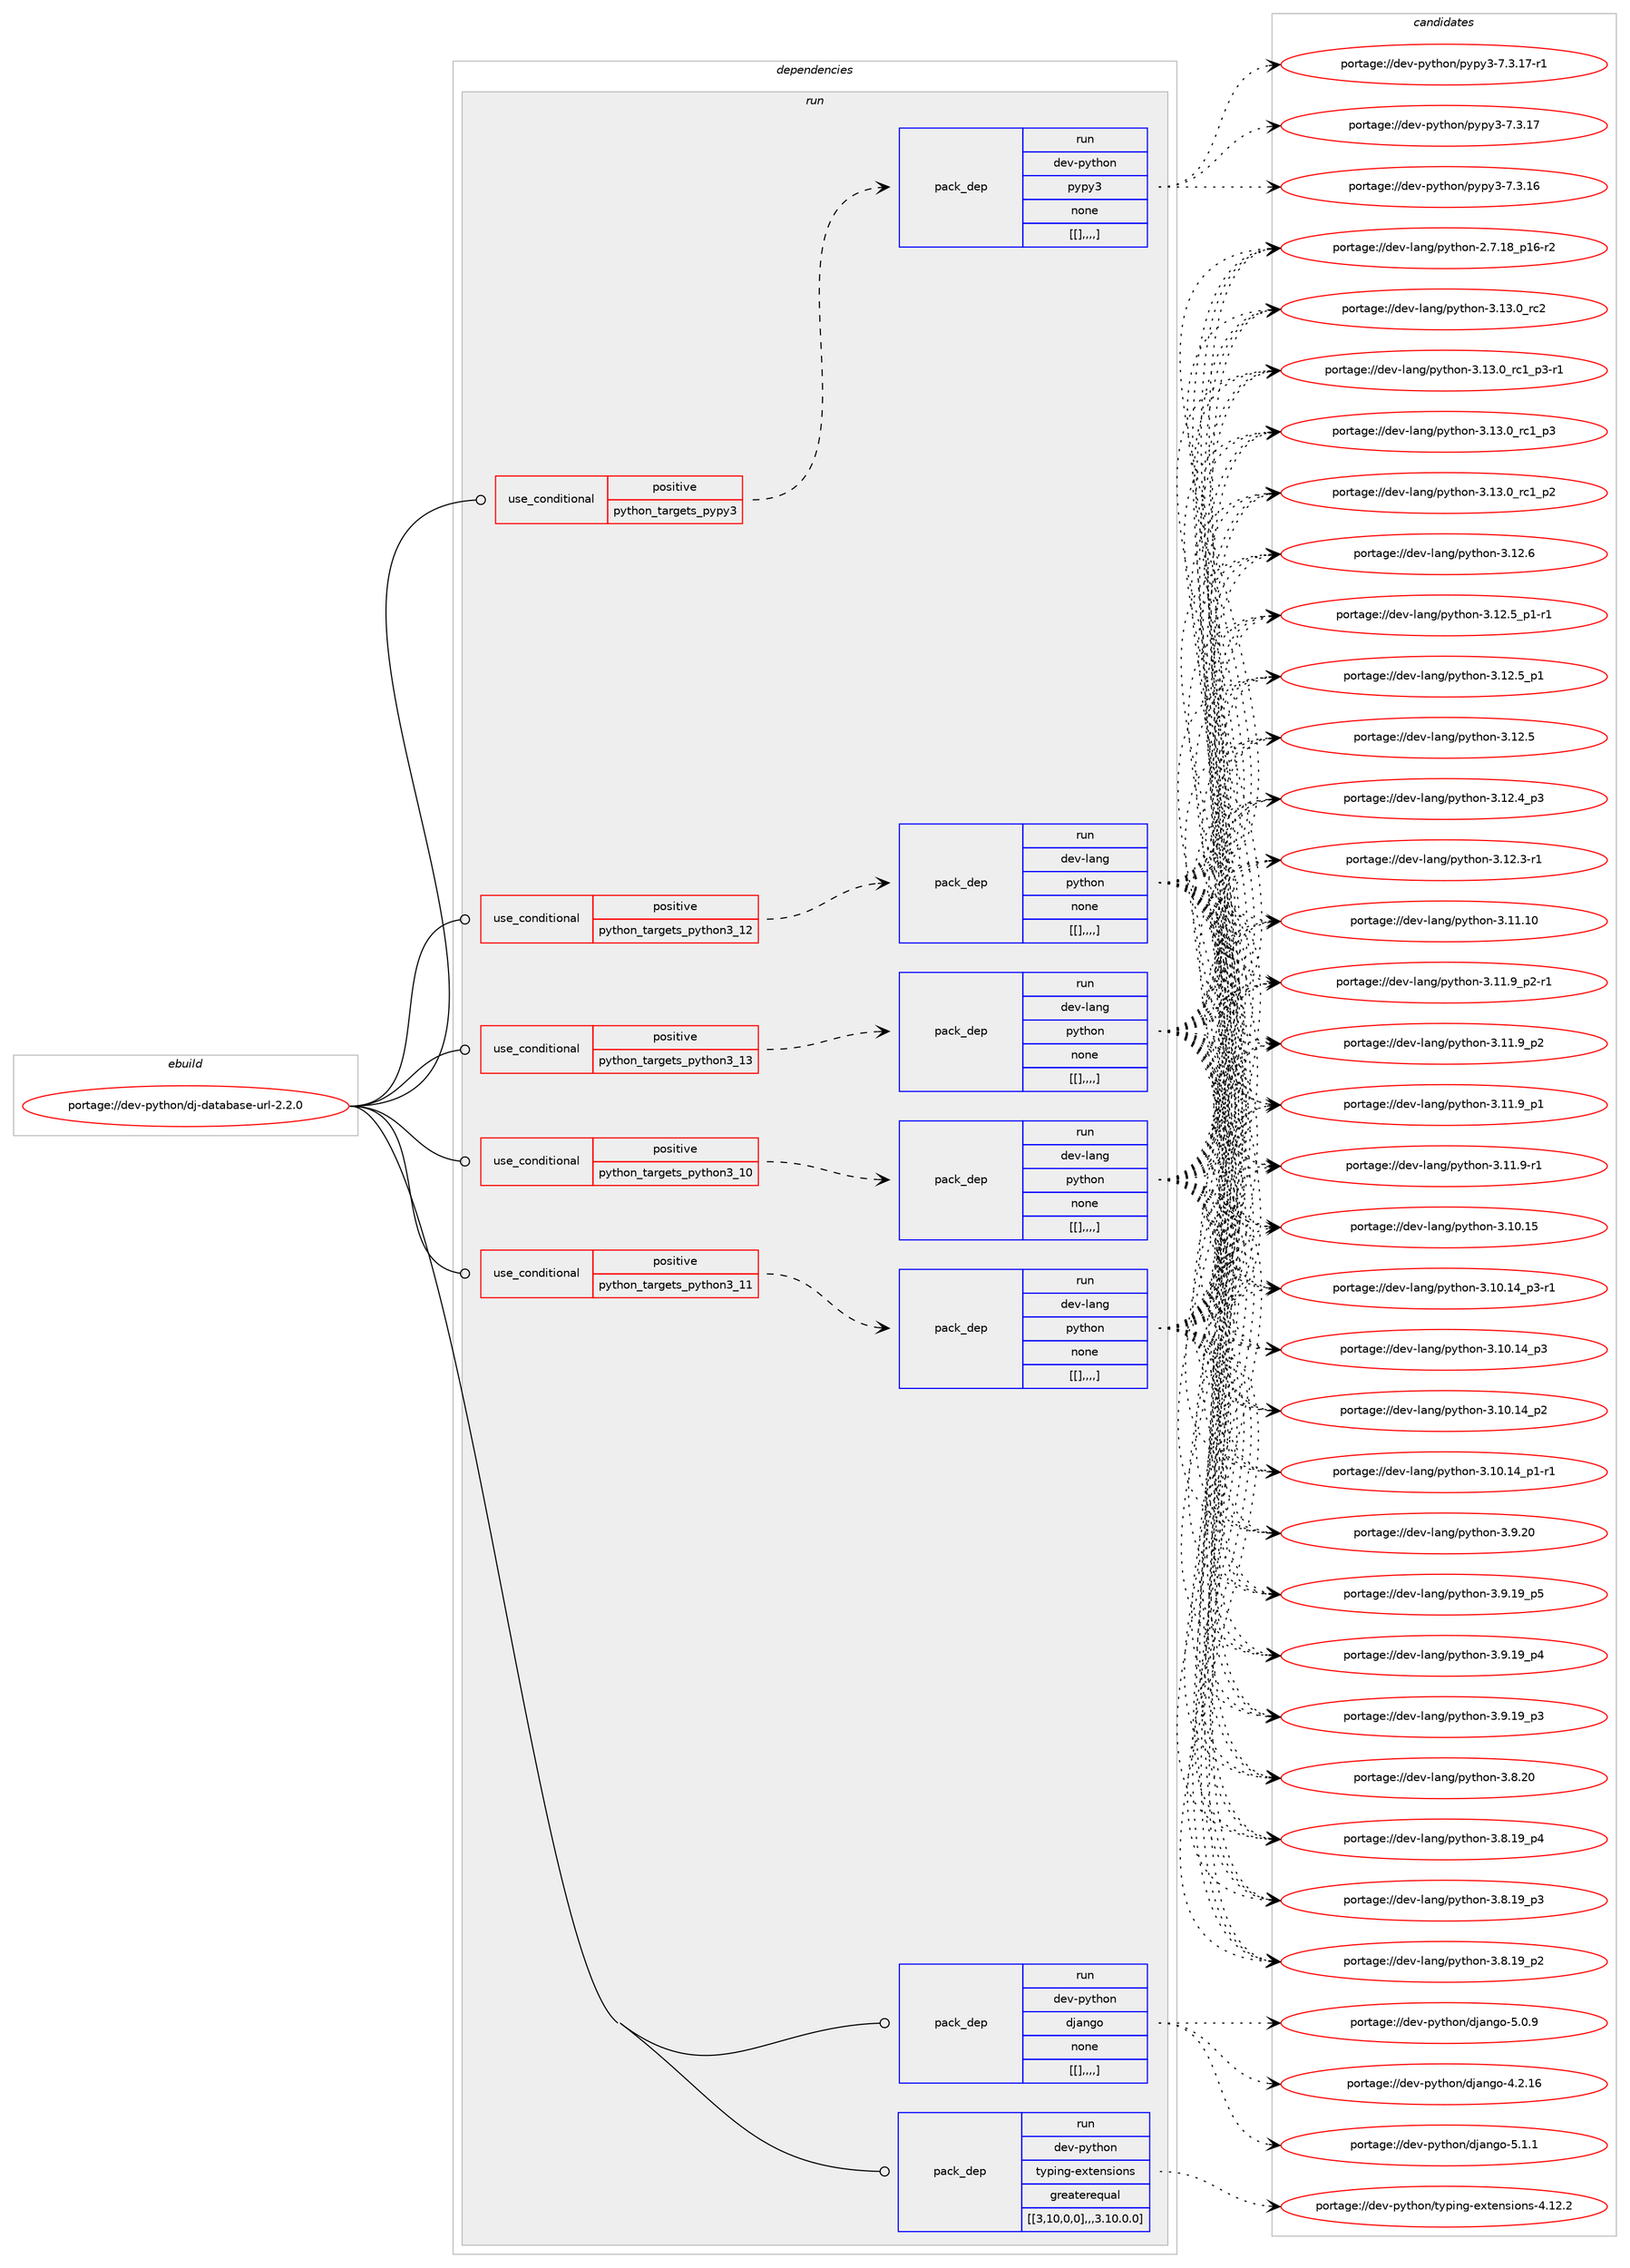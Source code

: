digraph prolog {

# *************
# Graph options
# *************

newrank=true;
concentrate=true;
compound=true;
graph [rankdir=LR,fontname=Helvetica,fontsize=10,ranksep=1.5];#, ranksep=2.5, nodesep=0.2];
edge  [arrowhead=vee];
node  [fontname=Helvetica,fontsize=10];

# **********
# The ebuild
# **********

subgraph cluster_leftcol {
color=gray;
label=<<i>ebuild</i>>;
id [label="portage://dev-python/dj-database-url-2.2.0", color=red, width=4, href="../dev-python/dj-database-url-2.2.0.svg"];
}

# ****************
# The dependencies
# ****************

subgraph cluster_midcol {
color=gray;
label=<<i>dependencies</i>>;
subgraph cluster_compile {
fillcolor="#eeeeee";
style=filled;
label=<<i>compile</i>>;
}
subgraph cluster_compileandrun {
fillcolor="#eeeeee";
style=filled;
label=<<i>compile and run</i>>;
}
subgraph cluster_run {
fillcolor="#eeeeee";
style=filled;
label=<<i>run</i>>;
subgraph cond32852 {
dependency145994 [label=<<TABLE BORDER="0" CELLBORDER="1" CELLSPACING="0" CELLPADDING="4"><TR><TD ROWSPAN="3" CELLPADDING="10">use_conditional</TD></TR><TR><TD>positive</TD></TR><TR><TD>python_targets_pypy3</TD></TR></TABLE>>, shape=none, color=red];
subgraph pack111926 {
dependency145995 [label=<<TABLE BORDER="0" CELLBORDER="1" CELLSPACING="0" CELLPADDING="4" WIDTH="220"><TR><TD ROWSPAN="6" CELLPADDING="30">pack_dep</TD></TR><TR><TD WIDTH="110">run</TD></TR><TR><TD>dev-python</TD></TR><TR><TD>pypy3</TD></TR><TR><TD>none</TD></TR><TR><TD>[[],,,,]</TD></TR></TABLE>>, shape=none, color=blue];
}
dependency145994:e -> dependency145995:w [weight=20,style="dashed",arrowhead="vee"];
}
id:e -> dependency145994:w [weight=20,style="solid",arrowhead="odot"];
subgraph cond32853 {
dependency145996 [label=<<TABLE BORDER="0" CELLBORDER="1" CELLSPACING="0" CELLPADDING="4"><TR><TD ROWSPAN="3" CELLPADDING="10">use_conditional</TD></TR><TR><TD>positive</TD></TR><TR><TD>python_targets_python3_10</TD></TR></TABLE>>, shape=none, color=red];
subgraph pack111927 {
dependency145997 [label=<<TABLE BORDER="0" CELLBORDER="1" CELLSPACING="0" CELLPADDING="4" WIDTH="220"><TR><TD ROWSPAN="6" CELLPADDING="30">pack_dep</TD></TR><TR><TD WIDTH="110">run</TD></TR><TR><TD>dev-lang</TD></TR><TR><TD>python</TD></TR><TR><TD>none</TD></TR><TR><TD>[[],,,,]</TD></TR></TABLE>>, shape=none, color=blue];
}
dependency145996:e -> dependency145997:w [weight=20,style="dashed",arrowhead="vee"];
}
id:e -> dependency145996:w [weight=20,style="solid",arrowhead="odot"];
subgraph cond32854 {
dependency145998 [label=<<TABLE BORDER="0" CELLBORDER="1" CELLSPACING="0" CELLPADDING="4"><TR><TD ROWSPAN="3" CELLPADDING="10">use_conditional</TD></TR><TR><TD>positive</TD></TR><TR><TD>python_targets_python3_11</TD></TR></TABLE>>, shape=none, color=red];
subgraph pack111928 {
dependency145999 [label=<<TABLE BORDER="0" CELLBORDER="1" CELLSPACING="0" CELLPADDING="4" WIDTH="220"><TR><TD ROWSPAN="6" CELLPADDING="30">pack_dep</TD></TR><TR><TD WIDTH="110">run</TD></TR><TR><TD>dev-lang</TD></TR><TR><TD>python</TD></TR><TR><TD>none</TD></TR><TR><TD>[[],,,,]</TD></TR></TABLE>>, shape=none, color=blue];
}
dependency145998:e -> dependency145999:w [weight=20,style="dashed",arrowhead="vee"];
}
id:e -> dependency145998:w [weight=20,style="solid",arrowhead="odot"];
subgraph cond32855 {
dependency146000 [label=<<TABLE BORDER="0" CELLBORDER="1" CELLSPACING="0" CELLPADDING="4"><TR><TD ROWSPAN="3" CELLPADDING="10">use_conditional</TD></TR><TR><TD>positive</TD></TR><TR><TD>python_targets_python3_12</TD></TR></TABLE>>, shape=none, color=red];
subgraph pack111929 {
dependency146001 [label=<<TABLE BORDER="0" CELLBORDER="1" CELLSPACING="0" CELLPADDING="4" WIDTH="220"><TR><TD ROWSPAN="6" CELLPADDING="30">pack_dep</TD></TR><TR><TD WIDTH="110">run</TD></TR><TR><TD>dev-lang</TD></TR><TR><TD>python</TD></TR><TR><TD>none</TD></TR><TR><TD>[[],,,,]</TD></TR></TABLE>>, shape=none, color=blue];
}
dependency146000:e -> dependency146001:w [weight=20,style="dashed",arrowhead="vee"];
}
id:e -> dependency146000:w [weight=20,style="solid",arrowhead="odot"];
subgraph cond32856 {
dependency146002 [label=<<TABLE BORDER="0" CELLBORDER="1" CELLSPACING="0" CELLPADDING="4"><TR><TD ROWSPAN="3" CELLPADDING="10">use_conditional</TD></TR><TR><TD>positive</TD></TR><TR><TD>python_targets_python3_13</TD></TR></TABLE>>, shape=none, color=red];
subgraph pack111930 {
dependency146003 [label=<<TABLE BORDER="0" CELLBORDER="1" CELLSPACING="0" CELLPADDING="4" WIDTH="220"><TR><TD ROWSPAN="6" CELLPADDING="30">pack_dep</TD></TR><TR><TD WIDTH="110">run</TD></TR><TR><TD>dev-lang</TD></TR><TR><TD>python</TD></TR><TR><TD>none</TD></TR><TR><TD>[[],,,,]</TD></TR></TABLE>>, shape=none, color=blue];
}
dependency146002:e -> dependency146003:w [weight=20,style="dashed",arrowhead="vee"];
}
id:e -> dependency146002:w [weight=20,style="solid",arrowhead="odot"];
subgraph pack111931 {
dependency146004 [label=<<TABLE BORDER="0" CELLBORDER="1" CELLSPACING="0" CELLPADDING="4" WIDTH="220"><TR><TD ROWSPAN="6" CELLPADDING="30">pack_dep</TD></TR><TR><TD WIDTH="110">run</TD></TR><TR><TD>dev-python</TD></TR><TR><TD>django</TD></TR><TR><TD>none</TD></TR><TR><TD>[[],,,,]</TD></TR></TABLE>>, shape=none, color=blue];
}
id:e -> dependency146004:w [weight=20,style="solid",arrowhead="odot"];
subgraph pack111932 {
dependency146005 [label=<<TABLE BORDER="0" CELLBORDER="1" CELLSPACING="0" CELLPADDING="4" WIDTH="220"><TR><TD ROWSPAN="6" CELLPADDING="30">pack_dep</TD></TR><TR><TD WIDTH="110">run</TD></TR><TR><TD>dev-python</TD></TR><TR><TD>typing-extensions</TD></TR><TR><TD>greaterequal</TD></TR><TR><TD>[[3,10,0,0],,,3.10.0.0]</TD></TR></TABLE>>, shape=none, color=blue];
}
id:e -> dependency146005:w [weight=20,style="solid",arrowhead="odot"];
}
}

# **************
# The candidates
# **************

subgraph cluster_choices {
rank=same;
color=gray;
label=<<i>candidates</i>>;

subgraph choice111926 {
color=black;
nodesep=1;
choice100101118451121211161041111104711212111212151455546514649554511449 [label="portage://dev-python/pypy3-7.3.17-r1", color=red, width=4,href="../dev-python/pypy3-7.3.17-r1.svg"];
choice10010111845112121116104111110471121211121215145554651464955 [label="portage://dev-python/pypy3-7.3.17", color=red, width=4,href="../dev-python/pypy3-7.3.17.svg"];
choice10010111845112121116104111110471121211121215145554651464954 [label="portage://dev-python/pypy3-7.3.16", color=red, width=4,href="../dev-python/pypy3-7.3.16.svg"];
dependency145995:e -> choice100101118451121211161041111104711212111212151455546514649554511449:w [style=dotted,weight="100"];
dependency145995:e -> choice10010111845112121116104111110471121211121215145554651464955:w [style=dotted,weight="100"];
dependency145995:e -> choice10010111845112121116104111110471121211121215145554651464954:w [style=dotted,weight="100"];
}
subgraph choice111927 {
color=black;
nodesep=1;
choice10010111845108971101034711212111610411111045514649514648951149950 [label="portage://dev-lang/python-3.13.0_rc2", color=red, width=4,href="../dev-lang/python-3.13.0_rc2.svg"];
choice1001011184510897110103471121211161041111104551464951464895114994995112514511449 [label="portage://dev-lang/python-3.13.0_rc1_p3-r1", color=red, width=4,href="../dev-lang/python-3.13.0_rc1_p3-r1.svg"];
choice100101118451089711010347112121116104111110455146495146489511499499511251 [label="portage://dev-lang/python-3.13.0_rc1_p3", color=red, width=4,href="../dev-lang/python-3.13.0_rc1_p3.svg"];
choice100101118451089711010347112121116104111110455146495146489511499499511250 [label="portage://dev-lang/python-3.13.0_rc1_p2", color=red, width=4,href="../dev-lang/python-3.13.0_rc1_p2.svg"];
choice10010111845108971101034711212111610411111045514649504654 [label="portage://dev-lang/python-3.12.6", color=red, width=4,href="../dev-lang/python-3.12.6.svg"];
choice1001011184510897110103471121211161041111104551464950465395112494511449 [label="portage://dev-lang/python-3.12.5_p1-r1", color=red, width=4,href="../dev-lang/python-3.12.5_p1-r1.svg"];
choice100101118451089711010347112121116104111110455146495046539511249 [label="portage://dev-lang/python-3.12.5_p1", color=red, width=4,href="../dev-lang/python-3.12.5_p1.svg"];
choice10010111845108971101034711212111610411111045514649504653 [label="portage://dev-lang/python-3.12.5", color=red, width=4,href="../dev-lang/python-3.12.5.svg"];
choice100101118451089711010347112121116104111110455146495046529511251 [label="portage://dev-lang/python-3.12.4_p3", color=red, width=4,href="../dev-lang/python-3.12.4_p3.svg"];
choice100101118451089711010347112121116104111110455146495046514511449 [label="portage://dev-lang/python-3.12.3-r1", color=red, width=4,href="../dev-lang/python-3.12.3-r1.svg"];
choice1001011184510897110103471121211161041111104551464949464948 [label="portage://dev-lang/python-3.11.10", color=red, width=4,href="../dev-lang/python-3.11.10.svg"];
choice1001011184510897110103471121211161041111104551464949465795112504511449 [label="portage://dev-lang/python-3.11.9_p2-r1", color=red, width=4,href="../dev-lang/python-3.11.9_p2-r1.svg"];
choice100101118451089711010347112121116104111110455146494946579511250 [label="portage://dev-lang/python-3.11.9_p2", color=red, width=4,href="../dev-lang/python-3.11.9_p2.svg"];
choice100101118451089711010347112121116104111110455146494946579511249 [label="portage://dev-lang/python-3.11.9_p1", color=red, width=4,href="../dev-lang/python-3.11.9_p1.svg"];
choice100101118451089711010347112121116104111110455146494946574511449 [label="portage://dev-lang/python-3.11.9-r1", color=red, width=4,href="../dev-lang/python-3.11.9-r1.svg"];
choice1001011184510897110103471121211161041111104551464948464953 [label="portage://dev-lang/python-3.10.15", color=red, width=4,href="../dev-lang/python-3.10.15.svg"];
choice100101118451089711010347112121116104111110455146494846495295112514511449 [label="portage://dev-lang/python-3.10.14_p3-r1", color=red, width=4,href="../dev-lang/python-3.10.14_p3-r1.svg"];
choice10010111845108971101034711212111610411111045514649484649529511251 [label="portage://dev-lang/python-3.10.14_p3", color=red, width=4,href="../dev-lang/python-3.10.14_p3.svg"];
choice10010111845108971101034711212111610411111045514649484649529511250 [label="portage://dev-lang/python-3.10.14_p2", color=red, width=4,href="../dev-lang/python-3.10.14_p2.svg"];
choice100101118451089711010347112121116104111110455146494846495295112494511449 [label="portage://dev-lang/python-3.10.14_p1-r1", color=red, width=4,href="../dev-lang/python-3.10.14_p1-r1.svg"];
choice10010111845108971101034711212111610411111045514657465048 [label="portage://dev-lang/python-3.9.20", color=red, width=4,href="../dev-lang/python-3.9.20.svg"];
choice100101118451089711010347112121116104111110455146574649579511253 [label="portage://dev-lang/python-3.9.19_p5", color=red, width=4,href="../dev-lang/python-3.9.19_p5.svg"];
choice100101118451089711010347112121116104111110455146574649579511252 [label="portage://dev-lang/python-3.9.19_p4", color=red, width=4,href="../dev-lang/python-3.9.19_p4.svg"];
choice100101118451089711010347112121116104111110455146574649579511251 [label="portage://dev-lang/python-3.9.19_p3", color=red, width=4,href="../dev-lang/python-3.9.19_p3.svg"];
choice10010111845108971101034711212111610411111045514656465048 [label="portage://dev-lang/python-3.8.20", color=red, width=4,href="../dev-lang/python-3.8.20.svg"];
choice100101118451089711010347112121116104111110455146564649579511252 [label="portage://dev-lang/python-3.8.19_p4", color=red, width=4,href="../dev-lang/python-3.8.19_p4.svg"];
choice100101118451089711010347112121116104111110455146564649579511251 [label="portage://dev-lang/python-3.8.19_p3", color=red, width=4,href="../dev-lang/python-3.8.19_p3.svg"];
choice100101118451089711010347112121116104111110455146564649579511250 [label="portage://dev-lang/python-3.8.19_p2", color=red, width=4,href="../dev-lang/python-3.8.19_p2.svg"];
choice100101118451089711010347112121116104111110455046554649569511249544511450 [label="portage://dev-lang/python-2.7.18_p16-r2", color=red, width=4,href="../dev-lang/python-2.7.18_p16-r2.svg"];
dependency145997:e -> choice10010111845108971101034711212111610411111045514649514648951149950:w [style=dotted,weight="100"];
dependency145997:e -> choice1001011184510897110103471121211161041111104551464951464895114994995112514511449:w [style=dotted,weight="100"];
dependency145997:e -> choice100101118451089711010347112121116104111110455146495146489511499499511251:w [style=dotted,weight="100"];
dependency145997:e -> choice100101118451089711010347112121116104111110455146495146489511499499511250:w [style=dotted,weight="100"];
dependency145997:e -> choice10010111845108971101034711212111610411111045514649504654:w [style=dotted,weight="100"];
dependency145997:e -> choice1001011184510897110103471121211161041111104551464950465395112494511449:w [style=dotted,weight="100"];
dependency145997:e -> choice100101118451089711010347112121116104111110455146495046539511249:w [style=dotted,weight="100"];
dependency145997:e -> choice10010111845108971101034711212111610411111045514649504653:w [style=dotted,weight="100"];
dependency145997:e -> choice100101118451089711010347112121116104111110455146495046529511251:w [style=dotted,weight="100"];
dependency145997:e -> choice100101118451089711010347112121116104111110455146495046514511449:w [style=dotted,weight="100"];
dependency145997:e -> choice1001011184510897110103471121211161041111104551464949464948:w [style=dotted,weight="100"];
dependency145997:e -> choice1001011184510897110103471121211161041111104551464949465795112504511449:w [style=dotted,weight="100"];
dependency145997:e -> choice100101118451089711010347112121116104111110455146494946579511250:w [style=dotted,weight="100"];
dependency145997:e -> choice100101118451089711010347112121116104111110455146494946579511249:w [style=dotted,weight="100"];
dependency145997:e -> choice100101118451089711010347112121116104111110455146494946574511449:w [style=dotted,weight="100"];
dependency145997:e -> choice1001011184510897110103471121211161041111104551464948464953:w [style=dotted,weight="100"];
dependency145997:e -> choice100101118451089711010347112121116104111110455146494846495295112514511449:w [style=dotted,weight="100"];
dependency145997:e -> choice10010111845108971101034711212111610411111045514649484649529511251:w [style=dotted,weight="100"];
dependency145997:e -> choice10010111845108971101034711212111610411111045514649484649529511250:w [style=dotted,weight="100"];
dependency145997:e -> choice100101118451089711010347112121116104111110455146494846495295112494511449:w [style=dotted,weight="100"];
dependency145997:e -> choice10010111845108971101034711212111610411111045514657465048:w [style=dotted,weight="100"];
dependency145997:e -> choice100101118451089711010347112121116104111110455146574649579511253:w [style=dotted,weight="100"];
dependency145997:e -> choice100101118451089711010347112121116104111110455146574649579511252:w [style=dotted,weight="100"];
dependency145997:e -> choice100101118451089711010347112121116104111110455146574649579511251:w [style=dotted,weight="100"];
dependency145997:e -> choice10010111845108971101034711212111610411111045514656465048:w [style=dotted,weight="100"];
dependency145997:e -> choice100101118451089711010347112121116104111110455146564649579511252:w [style=dotted,weight="100"];
dependency145997:e -> choice100101118451089711010347112121116104111110455146564649579511251:w [style=dotted,weight="100"];
dependency145997:e -> choice100101118451089711010347112121116104111110455146564649579511250:w [style=dotted,weight="100"];
dependency145997:e -> choice100101118451089711010347112121116104111110455046554649569511249544511450:w [style=dotted,weight="100"];
}
subgraph choice111928 {
color=black;
nodesep=1;
choice10010111845108971101034711212111610411111045514649514648951149950 [label="portage://dev-lang/python-3.13.0_rc2", color=red, width=4,href="../dev-lang/python-3.13.0_rc2.svg"];
choice1001011184510897110103471121211161041111104551464951464895114994995112514511449 [label="portage://dev-lang/python-3.13.0_rc1_p3-r1", color=red, width=4,href="../dev-lang/python-3.13.0_rc1_p3-r1.svg"];
choice100101118451089711010347112121116104111110455146495146489511499499511251 [label="portage://dev-lang/python-3.13.0_rc1_p3", color=red, width=4,href="../dev-lang/python-3.13.0_rc1_p3.svg"];
choice100101118451089711010347112121116104111110455146495146489511499499511250 [label="portage://dev-lang/python-3.13.0_rc1_p2", color=red, width=4,href="../dev-lang/python-3.13.0_rc1_p2.svg"];
choice10010111845108971101034711212111610411111045514649504654 [label="portage://dev-lang/python-3.12.6", color=red, width=4,href="../dev-lang/python-3.12.6.svg"];
choice1001011184510897110103471121211161041111104551464950465395112494511449 [label="portage://dev-lang/python-3.12.5_p1-r1", color=red, width=4,href="../dev-lang/python-3.12.5_p1-r1.svg"];
choice100101118451089711010347112121116104111110455146495046539511249 [label="portage://dev-lang/python-3.12.5_p1", color=red, width=4,href="../dev-lang/python-3.12.5_p1.svg"];
choice10010111845108971101034711212111610411111045514649504653 [label="portage://dev-lang/python-3.12.5", color=red, width=4,href="../dev-lang/python-3.12.5.svg"];
choice100101118451089711010347112121116104111110455146495046529511251 [label="portage://dev-lang/python-3.12.4_p3", color=red, width=4,href="../dev-lang/python-3.12.4_p3.svg"];
choice100101118451089711010347112121116104111110455146495046514511449 [label="portage://dev-lang/python-3.12.3-r1", color=red, width=4,href="../dev-lang/python-3.12.3-r1.svg"];
choice1001011184510897110103471121211161041111104551464949464948 [label="portage://dev-lang/python-3.11.10", color=red, width=4,href="../dev-lang/python-3.11.10.svg"];
choice1001011184510897110103471121211161041111104551464949465795112504511449 [label="portage://dev-lang/python-3.11.9_p2-r1", color=red, width=4,href="../dev-lang/python-3.11.9_p2-r1.svg"];
choice100101118451089711010347112121116104111110455146494946579511250 [label="portage://dev-lang/python-3.11.9_p2", color=red, width=4,href="../dev-lang/python-3.11.9_p2.svg"];
choice100101118451089711010347112121116104111110455146494946579511249 [label="portage://dev-lang/python-3.11.9_p1", color=red, width=4,href="../dev-lang/python-3.11.9_p1.svg"];
choice100101118451089711010347112121116104111110455146494946574511449 [label="portage://dev-lang/python-3.11.9-r1", color=red, width=4,href="../dev-lang/python-3.11.9-r1.svg"];
choice1001011184510897110103471121211161041111104551464948464953 [label="portage://dev-lang/python-3.10.15", color=red, width=4,href="../dev-lang/python-3.10.15.svg"];
choice100101118451089711010347112121116104111110455146494846495295112514511449 [label="portage://dev-lang/python-3.10.14_p3-r1", color=red, width=4,href="../dev-lang/python-3.10.14_p3-r1.svg"];
choice10010111845108971101034711212111610411111045514649484649529511251 [label="portage://dev-lang/python-3.10.14_p3", color=red, width=4,href="../dev-lang/python-3.10.14_p3.svg"];
choice10010111845108971101034711212111610411111045514649484649529511250 [label="portage://dev-lang/python-3.10.14_p2", color=red, width=4,href="../dev-lang/python-3.10.14_p2.svg"];
choice100101118451089711010347112121116104111110455146494846495295112494511449 [label="portage://dev-lang/python-3.10.14_p1-r1", color=red, width=4,href="../dev-lang/python-3.10.14_p1-r1.svg"];
choice10010111845108971101034711212111610411111045514657465048 [label="portage://dev-lang/python-3.9.20", color=red, width=4,href="../dev-lang/python-3.9.20.svg"];
choice100101118451089711010347112121116104111110455146574649579511253 [label="portage://dev-lang/python-3.9.19_p5", color=red, width=4,href="../dev-lang/python-3.9.19_p5.svg"];
choice100101118451089711010347112121116104111110455146574649579511252 [label="portage://dev-lang/python-3.9.19_p4", color=red, width=4,href="../dev-lang/python-3.9.19_p4.svg"];
choice100101118451089711010347112121116104111110455146574649579511251 [label="portage://dev-lang/python-3.9.19_p3", color=red, width=4,href="../dev-lang/python-3.9.19_p3.svg"];
choice10010111845108971101034711212111610411111045514656465048 [label="portage://dev-lang/python-3.8.20", color=red, width=4,href="../dev-lang/python-3.8.20.svg"];
choice100101118451089711010347112121116104111110455146564649579511252 [label="portage://dev-lang/python-3.8.19_p4", color=red, width=4,href="../dev-lang/python-3.8.19_p4.svg"];
choice100101118451089711010347112121116104111110455146564649579511251 [label="portage://dev-lang/python-3.8.19_p3", color=red, width=4,href="../dev-lang/python-3.8.19_p3.svg"];
choice100101118451089711010347112121116104111110455146564649579511250 [label="portage://dev-lang/python-3.8.19_p2", color=red, width=4,href="../dev-lang/python-3.8.19_p2.svg"];
choice100101118451089711010347112121116104111110455046554649569511249544511450 [label="portage://dev-lang/python-2.7.18_p16-r2", color=red, width=4,href="../dev-lang/python-2.7.18_p16-r2.svg"];
dependency145999:e -> choice10010111845108971101034711212111610411111045514649514648951149950:w [style=dotted,weight="100"];
dependency145999:e -> choice1001011184510897110103471121211161041111104551464951464895114994995112514511449:w [style=dotted,weight="100"];
dependency145999:e -> choice100101118451089711010347112121116104111110455146495146489511499499511251:w [style=dotted,weight="100"];
dependency145999:e -> choice100101118451089711010347112121116104111110455146495146489511499499511250:w [style=dotted,weight="100"];
dependency145999:e -> choice10010111845108971101034711212111610411111045514649504654:w [style=dotted,weight="100"];
dependency145999:e -> choice1001011184510897110103471121211161041111104551464950465395112494511449:w [style=dotted,weight="100"];
dependency145999:e -> choice100101118451089711010347112121116104111110455146495046539511249:w [style=dotted,weight="100"];
dependency145999:e -> choice10010111845108971101034711212111610411111045514649504653:w [style=dotted,weight="100"];
dependency145999:e -> choice100101118451089711010347112121116104111110455146495046529511251:w [style=dotted,weight="100"];
dependency145999:e -> choice100101118451089711010347112121116104111110455146495046514511449:w [style=dotted,weight="100"];
dependency145999:e -> choice1001011184510897110103471121211161041111104551464949464948:w [style=dotted,weight="100"];
dependency145999:e -> choice1001011184510897110103471121211161041111104551464949465795112504511449:w [style=dotted,weight="100"];
dependency145999:e -> choice100101118451089711010347112121116104111110455146494946579511250:w [style=dotted,weight="100"];
dependency145999:e -> choice100101118451089711010347112121116104111110455146494946579511249:w [style=dotted,weight="100"];
dependency145999:e -> choice100101118451089711010347112121116104111110455146494946574511449:w [style=dotted,weight="100"];
dependency145999:e -> choice1001011184510897110103471121211161041111104551464948464953:w [style=dotted,weight="100"];
dependency145999:e -> choice100101118451089711010347112121116104111110455146494846495295112514511449:w [style=dotted,weight="100"];
dependency145999:e -> choice10010111845108971101034711212111610411111045514649484649529511251:w [style=dotted,weight="100"];
dependency145999:e -> choice10010111845108971101034711212111610411111045514649484649529511250:w [style=dotted,weight="100"];
dependency145999:e -> choice100101118451089711010347112121116104111110455146494846495295112494511449:w [style=dotted,weight="100"];
dependency145999:e -> choice10010111845108971101034711212111610411111045514657465048:w [style=dotted,weight="100"];
dependency145999:e -> choice100101118451089711010347112121116104111110455146574649579511253:w [style=dotted,weight="100"];
dependency145999:e -> choice100101118451089711010347112121116104111110455146574649579511252:w [style=dotted,weight="100"];
dependency145999:e -> choice100101118451089711010347112121116104111110455146574649579511251:w [style=dotted,weight="100"];
dependency145999:e -> choice10010111845108971101034711212111610411111045514656465048:w [style=dotted,weight="100"];
dependency145999:e -> choice100101118451089711010347112121116104111110455146564649579511252:w [style=dotted,weight="100"];
dependency145999:e -> choice100101118451089711010347112121116104111110455146564649579511251:w [style=dotted,weight="100"];
dependency145999:e -> choice100101118451089711010347112121116104111110455146564649579511250:w [style=dotted,weight="100"];
dependency145999:e -> choice100101118451089711010347112121116104111110455046554649569511249544511450:w [style=dotted,weight="100"];
}
subgraph choice111929 {
color=black;
nodesep=1;
choice10010111845108971101034711212111610411111045514649514648951149950 [label="portage://dev-lang/python-3.13.0_rc2", color=red, width=4,href="../dev-lang/python-3.13.0_rc2.svg"];
choice1001011184510897110103471121211161041111104551464951464895114994995112514511449 [label="portage://dev-lang/python-3.13.0_rc1_p3-r1", color=red, width=4,href="../dev-lang/python-3.13.0_rc1_p3-r1.svg"];
choice100101118451089711010347112121116104111110455146495146489511499499511251 [label="portage://dev-lang/python-3.13.0_rc1_p3", color=red, width=4,href="../dev-lang/python-3.13.0_rc1_p3.svg"];
choice100101118451089711010347112121116104111110455146495146489511499499511250 [label="portage://dev-lang/python-3.13.0_rc1_p2", color=red, width=4,href="../dev-lang/python-3.13.0_rc1_p2.svg"];
choice10010111845108971101034711212111610411111045514649504654 [label="portage://dev-lang/python-3.12.6", color=red, width=4,href="../dev-lang/python-3.12.6.svg"];
choice1001011184510897110103471121211161041111104551464950465395112494511449 [label="portage://dev-lang/python-3.12.5_p1-r1", color=red, width=4,href="../dev-lang/python-3.12.5_p1-r1.svg"];
choice100101118451089711010347112121116104111110455146495046539511249 [label="portage://dev-lang/python-3.12.5_p1", color=red, width=4,href="../dev-lang/python-3.12.5_p1.svg"];
choice10010111845108971101034711212111610411111045514649504653 [label="portage://dev-lang/python-3.12.5", color=red, width=4,href="../dev-lang/python-3.12.5.svg"];
choice100101118451089711010347112121116104111110455146495046529511251 [label="portage://dev-lang/python-3.12.4_p3", color=red, width=4,href="../dev-lang/python-3.12.4_p3.svg"];
choice100101118451089711010347112121116104111110455146495046514511449 [label="portage://dev-lang/python-3.12.3-r1", color=red, width=4,href="../dev-lang/python-3.12.3-r1.svg"];
choice1001011184510897110103471121211161041111104551464949464948 [label="portage://dev-lang/python-3.11.10", color=red, width=4,href="../dev-lang/python-3.11.10.svg"];
choice1001011184510897110103471121211161041111104551464949465795112504511449 [label="portage://dev-lang/python-3.11.9_p2-r1", color=red, width=4,href="../dev-lang/python-3.11.9_p2-r1.svg"];
choice100101118451089711010347112121116104111110455146494946579511250 [label="portage://dev-lang/python-3.11.9_p2", color=red, width=4,href="../dev-lang/python-3.11.9_p2.svg"];
choice100101118451089711010347112121116104111110455146494946579511249 [label="portage://dev-lang/python-3.11.9_p1", color=red, width=4,href="../dev-lang/python-3.11.9_p1.svg"];
choice100101118451089711010347112121116104111110455146494946574511449 [label="portage://dev-lang/python-3.11.9-r1", color=red, width=4,href="../dev-lang/python-3.11.9-r1.svg"];
choice1001011184510897110103471121211161041111104551464948464953 [label="portage://dev-lang/python-3.10.15", color=red, width=4,href="../dev-lang/python-3.10.15.svg"];
choice100101118451089711010347112121116104111110455146494846495295112514511449 [label="portage://dev-lang/python-3.10.14_p3-r1", color=red, width=4,href="../dev-lang/python-3.10.14_p3-r1.svg"];
choice10010111845108971101034711212111610411111045514649484649529511251 [label="portage://dev-lang/python-3.10.14_p3", color=red, width=4,href="../dev-lang/python-3.10.14_p3.svg"];
choice10010111845108971101034711212111610411111045514649484649529511250 [label="portage://dev-lang/python-3.10.14_p2", color=red, width=4,href="../dev-lang/python-3.10.14_p2.svg"];
choice100101118451089711010347112121116104111110455146494846495295112494511449 [label="portage://dev-lang/python-3.10.14_p1-r1", color=red, width=4,href="../dev-lang/python-3.10.14_p1-r1.svg"];
choice10010111845108971101034711212111610411111045514657465048 [label="portage://dev-lang/python-3.9.20", color=red, width=4,href="../dev-lang/python-3.9.20.svg"];
choice100101118451089711010347112121116104111110455146574649579511253 [label="portage://dev-lang/python-3.9.19_p5", color=red, width=4,href="../dev-lang/python-3.9.19_p5.svg"];
choice100101118451089711010347112121116104111110455146574649579511252 [label="portage://dev-lang/python-3.9.19_p4", color=red, width=4,href="../dev-lang/python-3.9.19_p4.svg"];
choice100101118451089711010347112121116104111110455146574649579511251 [label="portage://dev-lang/python-3.9.19_p3", color=red, width=4,href="../dev-lang/python-3.9.19_p3.svg"];
choice10010111845108971101034711212111610411111045514656465048 [label="portage://dev-lang/python-3.8.20", color=red, width=4,href="../dev-lang/python-3.8.20.svg"];
choice100101118451089711010347112121116104111110455146564649579511252 [label="portage://dev-lang/python-3.8.19_p4", color=red, width=4,href="../dev-lang/python-3.8.19_p4.svg"];
choice100101118451089711010347112121116104111110455146564649579511251 [label="portage://dev-lang/python-3.8.19_p3", color=red, width=4,href="../dev-lang/python-3.8.19_p3.svg"];
choice100101118451089711010347112121116104111110455146564649579511250 [label="portage://dev-lang/python-3.8.19_p2", color=red, width=4,href="../dev-lang/python-3.8.19_p2.svg"];
choice100101118451089711010347112121116104111110455046554649569511249544511450 [label="portage://dev-lang/python-2.7.18_p16-r2", color=red, width=4,href="../dev-lang/python-2.7.18_p16-r2.svg"];
dependency146001:e -> choice10010111845108971101034711212111610411111045514649514648951149950:w [style=dotted,weight="100"];
dependency146001:e -> choice1001011184510897110103471121211161041111104551464951464895114994995112514511449:w [style=dotted,weight="100"];
dependency146001:e -> choice100101118451089711010347112121116104111110455146495146489511499499511251:w [style=dotted,weight="100"];
dependency146001:e -> choice100101118451089711010347112121116104111110455146495146489511499499511250:w [style=dotted,weight="100"];
dependency146001:e -> choice10010111845108971101034711212111610411111045514649504654:w [style=dotted,weight="100"];
dependency146001:e -> choice1001011184510897110103471121211161041111104551464950465395112494511449:w [style=dotted,weight="100"];
dependency146001:e -> choice100101118451089711010347112121116104111110455146495046539511249:w [style=dotted,weight="100"];
dependency146001:e -> choice10010111845108971101034711212111610411111045514649504653:w [style=dotted,weight="100"];
dependency146001:e -> choice100101118451089711010347112121116104111110455146495046529511251:w [style=dotted,weight="100"];
dependency146001:e -> choice100101118451089711010347112121116104111110455146495046514511449:w [style=dotted,weight="100"];
dependency146001:e -> choice1001011184510897110103471121211161041111104551464949464948:w [style=dotted,weight="100"];
dependency146001:e -> choice1001011184510897110103471121211161041111104551464949465795112504511449:w [style=dotted,weight="100"];
dependency146001:e -> choice100101118451089711010347112121116104111110455146494946579511250:w [style=dotted,weight="100"];
dependency146001:e -> choice100101118451089711010347112121116104111110455146494946579511249:w [style=dotted,weight="100"];
dependency146001:e -> choice100101118451089711010347112121116104111110455146494946574511449:w [style=dotted,weight="100"];
dependency146001:e -> choice1001011184510897110103471121211161041111104551464948464953:w [style=dotted,weight="100"];
dependency146001:e -> choice100101118451089711010347112121116104111110455146494846495295112514511449:w [style=dotted,weight="100"];
dependency146001:e -> choice10010111845108971101034711212111610411111045514649484649529511251:w [style=dotted,weight="100"];
dependency146001:e -> choice10010111845108971101034711212111610411111045514649484649529511250:w [style=dotted,weight="100"];
dependency146001:e -> choice100101118451089711010347112121116104111110455146494846495295112494511449:w [style=dotted,weight="100"];
dependency146001:e -> choice10010111845108971101034711212111610411111045514657465048:w [style=dotted,weight="100"];
dependency146001:e -> choice100101118451089711010347112121116104111110455146574649579511253:w [style=dotted,weight="100"];
dependency146001:e -> choice100101118451089711010347112121116104111110455146574649579511252:w [style=dotted,weight="100"];
dependency146001:e -> choice100101118451089711010347112121116104111110455146574649579511251:w [style=dotted,weight="100"];
dependency146001:e -> choice10010111845108971101034711212111610411111045514656465048:w [style=dotted,weight="100"];
dependency146001:e -> choice100101118451089711010347112121116104111110455146564649579511252:w [style=dotted,weight="100"];
dependency146001:e -> choice100101118451089711010347112121116104111110455146564649579511251:w [style=dotted,weight="100"];
dependency146001:e -> choice100101118451089711010347112121116104111110455146564649579511250:w [style=dotted,weight="100"];
dependency146001:e -> choice100101118451089711010347112121116104111110455046554649569511249544511450:w [style=dotted,weight="100"];
}
subgraph choice111930 {
color=black;
nodesep=1;
choice10010111845108971101034711212111610411111045514649514648951149950 [label="portage://dev-lang/python-3.13.0_rc2", color=red, width=4,href="../dev-lang/python-3.13.0_rc2.svg"];
choice1001011184510897110103471121211161041111104551464951464895114994995112514511449 [label="portage://dev-lang/python-3.13.0_rc1_p3-r1", color=red, width=4,href="../dev-lang/python-3.13.0_rc1_p3-r1.svg"];
choice100101118451089711010347112121116104111110455146495146489511499499511251 [label="portage://dev-lang/python-3.13.0_rc1_p3", color=red, width=4,href="../dev-lang/python-3.13.0_rc1_p3.svg"];
choice100101118451089711010347112121116104111110455146495146489511499499511250 [label="portage://dev-lang/python-3.13.0_rc1_p2", color=red, width=4,href="../dev-lang/python-3.13.0_rc1_p2.svg"];
choice10010111845108971101034711212111610411111045514649504654 [label="portage://dev-lang/python-3.12.6", color=red, width=4,href="../dev-lang/python-3.12.6.svg"];
choice1001011184510897110103471121211161041111104551464950465395112494511449 [label="portage://dev-lang/python-3.12.5_p1-r1", color=red, width=4,href="../dev-lang/python-3.12.5_p1-r1.svg"];
choice100101118451089711010347112121116104111110455146495046539511249 [label="portage://dev-lang/python-3.12.5_p1", color=red, width=4,href="../dev-lang/python-3.12.5_p1.svg"];
choice10010111845108971101034711212111610411111045514649504653 [label="portage://dev-lang/python-3.12.5", color=red, width=4,href="../dev-lang/python-3.12.5.svg"];
choice100101118451089711010347112121116104111110455146495046529511251 [label="portage://dev-lang/python-3.12.4_p3", color=red, width=4,href="../dev-lang/python-3.12.4_p3.svg"];
choice100101118451089711010347112121116104111110455146495046514511449 [label="portage://dev-lang/python-3.12.3-r1", color=red, width=4,href="../dev-lang/python-3.12.3-r1.svg"];
choice1001011184510897110103471121211161041111104551464949464948 [label="portage://dev-lang/python-3.11.10", color=red, width=4,href="../dev-lang/python-3.11.10.svg"];
choice1001011184510897110103471121211161041111104551464949465795112504511449 [label="portage://dev-lang/python-3.11.9_p2-r1", color=red, width=4,href="../dev-lang/python-3.11.9_p2-r1.svg"];
choice100101118451089711010347112121116104111110455146494946579511250 [label="portage://dev-lang/python-3.11.9_p2", color=red, width=4,href="../dev-lang/python-3.11.9_p2.svg"];
choice100101118451089711010347112121116104111110455146494946579511249 [label="portage://dev-lang/python-3.11.9_p1", color=red, width=4,href="../dev-lang/python-3.11.9_p1.svg"];
choice100101118451089711010347112121116104111110455146494946574511449 [label="portage://dev-lang/python-3.11.9-r1", color=red, width=4,href="../dev-lang/python-3.11.9-r1.svg"];
choice1001011184510897110103471121211161041111104551464948464953 [label="portage://dev-lang/python-3.10.15", color=red, width=4,href="../dev-lang/python-3.10.15.svg"];
choice100101118451089711010347112121116104111110455146494846495295112514511449 [label="portage://dev-lang/python-3.10.14_p3-r1", color=red, width=4,href="../dev-lang/python-3.10.14_p3-r1.svg"];
choice10010111845108971101034711212111610411111045514649484649529511251 [label="portage://dev-lang/python-3.10.14_p3", color=red, width=4,href="../dev-lang/python-3.10.14_p3.svg"];
choice10010111845108971101034711212111610411111045514649484649529511250 [label="portage://dev-lang/python-3.10.14_p2", color=red, width=4,href="../dev-lang/python-3.10.14_p2.svg"];
choice100101118451089711010347112121116104111110455146494846495295112494511449 [label="portage://dev-lang/python-3.10.14_p1-r1", color=red, width=4,href="../dev-lang/python-3.10.14_p1-r1.svg"];
choice10010111845108971101034711212111610411111045514657465048 [label="portage://dev-lang/python-3.9.20", color=red, width=4,href="../dev-lang/python-3.9.20.svg"];
choice100101118451089711010347112121116104111110455146574649579511253 [label="portage://dev-lang/python-3.9.19_p5", color=red, width=4,href="../dev-lang/python-3.9.19_p5.svg"];
choice100101118451089711010347112121116104111110455146574649579511252 [label="portage://dev-lang/python-3.9.19_p4", color=red, width=4,href="../dev-lang/python-3.9.19_p4.svg"];
choice100101118451089711010347112121116104111110455146574649579511251 [label="portage://dev-lang/python-3.9.19_p3", color=red, width=4,href="../dev-lang/python-3.9.19_p3.svg"];
choice10010111845108971101034711212111610411111045514656465048 [label="portage://dev-lang/python-3.8.20", color=red, width=4,href="../dev-lang/python-3.8.20.svg"];
choice100101118451089711010347112121116104111110455146564649579511252 [label="portage://dev-lang/python-3.8.19_p4", color=red, width=4,href="../dev-lang/python-3.8.19_p4.svg"];
choice100101118451089711010347112121116104111110455146564649579511251 [label="portage://dev-lang/python-3.8.19_p3", color=red, width=4,href="../dev-lang/python-3.8.19_p3.svg"];
choice100101118451089711010347112121116104111110455146564649579511250 [label="portage://dev-lang/python-3.8.19_p2", color=red, width=4,href="../dev-lang/python-3.8.19_p2.svg"];
choice100101118451089711010347112121116104111110455046554649569511249544511450 [label="portage://dev-lang/python-2.7.18_p16-r2", color=red, width=4,href="../dev-lang/python-2.7.18_p16-r2.svg"];
dependency146003:e -> choice10010111845108971101034711212111610411111045514649514648951149950:w [style=dotted,weight="100"];
dependency146003:e -> choice1001011184510897110103471121211161041111104551464951464895114994995112514511449:w [style=dotted,weight="100"];
dependency146003:e -> choice100101118451089711010347112121116104111110455146495146489511499499511251:w [style=dotted,weight="100"];
dependency146003:e -> choice100101118451089711010347112121116104111110455146495146489511499499511250:w [style=dotted,weight="100"];
dependency146003:e -> choice10010111845108971101034711212111610411111045514649504654:w [style=dotted,weight="100"];
dependency146003:e -> choice1001011184510897110103471121211161041111104551464950465395112494511449:w [style=dotted,weight="100"];
dependency146003:e -> choice100101118451089711010347112121116104111110455146495046539511249:w [style=dotted,weight="100"];
dependency146003:e -> choice10010111845108971101034711212111610411111045514649504653:w [style=dotted,weight="100"];
dependency146003:e -> choice100101118451089711010347112121116104111110455146495046529511251:w [style=dotted,weight="100"];
dependency146003:e -> choice100101118451089711010347112121116104111110455146495046514511449:w [style=dotted,weight="100"];
dependency146003:e -> choice1001011184510897110103471121211161041111104551464949464948:w [style=dotted,weight="100"];
dependency146003:e -> choice1001011184510897110103471121211161041111104551464949465795112504511449:w [style=dotted,weight="100"];
dependency146003:e -> choice100101118451089711010347112121116104111110455146494946579511250:w [style=dotted,weight="100"];
dependency146003:e -> choice100101118451089711010347112121116104111110455146494946579511249:w [style=dotted,weight="100"];
dependency146003:e -> choice100101118451089711010347112121116104111110455146494946574511449:w [style=dotted,weight="100"];
dependency146003:e -> choice1001011184510897110103471121211161041111104551464948464953:w [style=dotted,weight="100"];
dependency146003:e -> choice100101118451089711010347112121116104111110455146494846495295112514511449:w [style=dotted,weight="100"];
dependency146003:e -> choice10010111845108971101034711212111610411111045514649484649529511251:w [style=dotted,weight="100"];
dependency146003:e -> choice10010111845108971101034711212111610411111045514649484649529511250:w [style=dotted,weight="100"];
dependency146003:e -> choice100101118451089711010347112121116104111110455146494846495295112494511449:w [style=dotted,weight="100"];
dependency146003:e -> choice10010111845108971101034711212111610411111045514657465048:w [style=dotted,weight="100"];
dependency146003:e -> choice100101118451089711010347112121116104111110455146574649579511253:w [style=dotted,weight="100"];
dependency146003:e -> choice100101118451089711010347112121116104111110455146574649579511252:w [style=dotted,weight="100"];
dependency146003:e -> choice100101118451089711010347112121116104111110455146574649579511251:w [style=dotted,weight="100"];
dependency146003:e -> choice10010111845108971101034711212111610411111045514656465048:w [style=dotted,weight="100"];
dependency146003:e -> choice100101118451089711010347112121116104111110455146564649579511252:w [style=dotted,weight="100"];
dependency146003:e -> choice100101118451089711010347112121116104111110455146564649579511251:w [style=dotted,weight="100"];
dependency146003:e -> choice100101118451089711010347112121116104111110455146564649579511250:w [style=dotted,weight="100"];
dependency146003:e -> choice100101118451089711010347112121116104111110455046554649569511249544511450:w [style=dotted,weight="100"];
}
subgraph choice111931 {
color=black;
nodesep=1;
choice100101118451121211161041111104710010697110103111455346494649 [label="portage://dev-python/django-5.1.1", color=red, width=4,href="../dev-python/django-5.1.1.svg"];
choice100101118451121211161041111104710010697110103111455346484657 [label="portage://dev-python/django-5.0.9", color=red, width=4,href="../dev-python/django-5.0.9.svg"];
choice10010111845112121116104111110471001069711010311145524650464954 [label="portage://dev-python/django-4.2.16", color=red, width=4,href="../dev-python/django-4.2.16.svg"];
dependency146004:e -> choice100101118451121211161041111104710010697110103111455346494649:w [style=dotted,weight="100"];
dependency146004:e -> choice100101118451121211161041111104710010697110103111455346484657:w [style=dotted,weight="100"];
dependency146004:e -> choice10010111845112121116104111110471001069711010311145524650464954:w [style=dotted,weight="100"];
}
subgraph choice111932 {
color=black;
nodesep=1;
choice10010111845112121116104111110471161211121051101034510112011610111011510511111011545524649504650 [label="portage://dev-python/typing-extensions-4.12.2", color=red, width=4,href="../dev-python/typing-extensions-4.12.2.svg"];
dependency146005:e -> choice10010111845112121116104111110471161211121051101034510112011610111011510511111011545524649504650:w [style=dotted,weight="100"];
}
}

}
